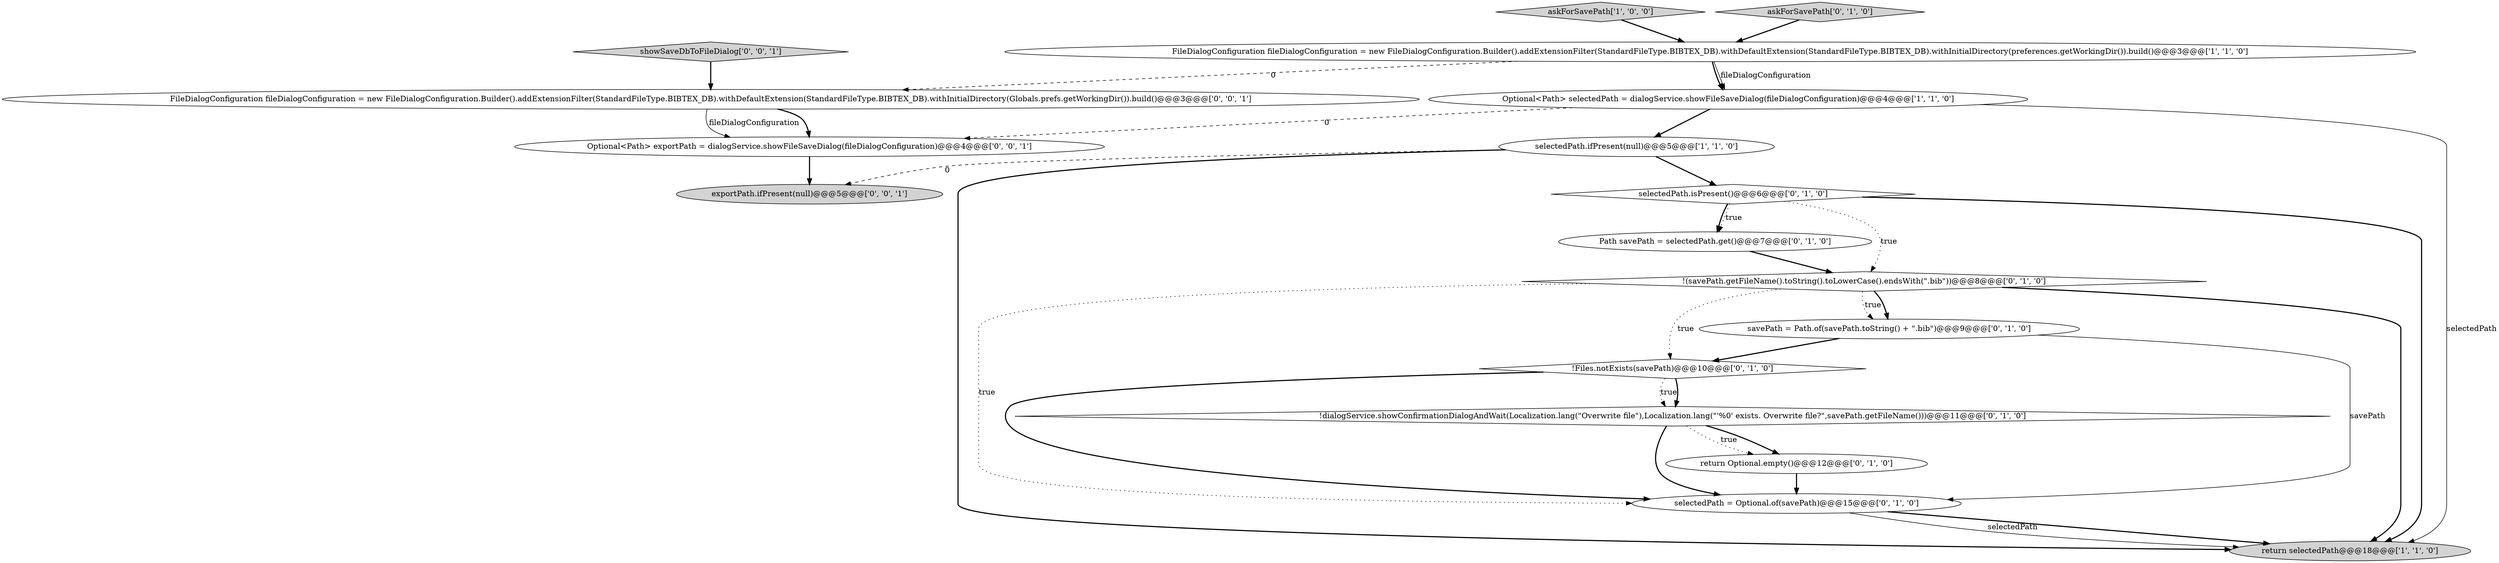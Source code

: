 digraph {
2 [style = filled, label = "return selectedPath@@@18@@@['1', '1', '0']", fillcolor = lightgray, shape = ellipse image = "AAA0AAABBB1BBB"];
8 [style = filled, label = "selectedPath.isPresent()@@@6@@@['0', '1', '0']", fillcolor = white, shape = diamond image = "AAA1AAABBB2BBB"];
6 [style = filled, label = "!dialogService.showConfirmationDialogAndWait(Localization.lang(\"Overwrite file\"),Localization.lang(\"'%0' exists. Overwrite file?\",savePath.getFileName()))@@@11@@@['0', '1', '0']", fillcolor = white, shape = diamond image = "AAA1AAABBB2BBB"];
4 [style = filled, label = "askForSavePath['1', '0', '0']", fillcolor = lightgray, shape = diamond image = "AAA0AAABBB1BBB"];
17 [style = filled, label = "FileDialogConfiguration fileDialogConfiguration = new FileDialogConfiguration.Builder().addExtensionFilter(StandardFileType.BIBTEX_DB).withDefaultExtension(StandardFileType.BIBTEX_DB).withInitialDirectory(Globals.prefs.getWorkingDir()).build()@@@3@@@['0', '0', '1']", fillcolor = white, shape = ellipse image = "AAA0AAABBB3BBB"];
5 [style = filled, label = "!(savePath.getFileName().toString().toLowerCase().endsWith(\".bib\"))@@@8@@@['0', '1', '0']", fillcolor = white, shape = diamond image = "AAA1AAABBB2BBB"];
1 [style = filled, label = "Optional<Path> selectedPath = dialogService.showFileSaveDialog(fileDialogConfiguration)@@@4@@@['1', '1', '0']", fillcolor = white, shape = ellipse image = "AAA0AAABBB1BBB"];
10 [style = filled, label = "askForSavePath['0', '1', '0']", fillcolor = lightgray, shape = diamond image = "AAA0AAABBB2BBB"];
7 [style = filled, label = "return Optional.empty()@@@12@@@['0', '1', '0']", fillcolor = white, shape = ellipse image = "AAA1AAABBB2BBB"];
15 [style = filled, label = "Optional<Path> exportPath = dialogService.showFileSaveDialog(fileDialogConfiguration)@@@4@@@['0', '0', '1']", fillcolor = white, shape = ellipse image = "AAA0AAABBB3BBB"];
11 [style = filled, label = "savePath = Path.of(savePath.toString() + \".bib\")@@@9@@@['0', '1', '0']", fillcolor = white, shape = ellipse image = "AAA1AAABBB2BBB"];
12 [style = filled, label = "!Files.notExists(savePath)@@@10@@@['0', '1', '0']", fillcolor = white, shape = diamond image = "AAA1AAABBB2BBB"];
16 [style = filled, label = "showSaveDbToFileDialog['0', '0', '1']", fillcolor = lightgray, shape = diamond image = "AAA0AAABBB3BBB"];
14 [style = filled, label = "exportPath.ifPresent(null)@@@5@@@['0', '0', '1']", fillcolor = lightgray, shape = ellipse image = "AAA0AAABBB3BBB"];
9 [style = filled, label = "Path savePath = selectedPath.get()@@@7@@@['0', '1', '0']", fillcolor = white, shape = ellipse image = "AAA1AAABBB2BBB"];
13 [style = filled, label = "selectedPath = Optional.of(savePath)@@@15@@@['0', '1', '0']", fillcolor = white, shape = ellipse image = "AAA1AAABBB2BBB"];
0 [style = filled, label = "FileDialogConfiguration fileDialogConfiguration = new FileDialogConfiguration.Builder().addExtensionFilter(StandardFileType.BIBTEX_DB).withDefaultExtension(StandardFileType.BIBTEX_DB).withInitialDirectory(preferences.getWorkingDir()).build()@@@3@@@['1', '1', '0']", fillcolor = white, shape = ellipse image = "AAA0AAABBB1BBB"];
3 [style = filled, label = "selectedPath.ifPresent(null)@@@5@@@['1', '1', '0']", fillcolor = white, shape = ellipse image = "AAA0AAABBB1BBB"];
5->2 [style = bold, label=""];
5->11 [style = dotted, label="true"];
8->9 [style = bold, label=""];
11->12 [style = bold, label=""];
0->1 [style = solid, label="fileDialogConfiguration"];
3->2 [style = bold, label=""];
6->7 [style = dotted, label="true"];
5->13 [style = dotted, label="true"];
6->13 [style = bold, label=""];
3->14 [style = dashed, label="0"];
5->12 [style = dotted, label="true"];
1->2 [style = solid, label="selectedPath"];
0->1 [style = bold, label=""];
11->13 [style = solid, label="savePath"];
12->13 [style = bold, label=""];
7->13 [style = bold, label=""];
1->3 [style = bold, label=""];
8->2 [style = bold, label=""];
5->11 [style = bold, label=""];
17->15 [style = bold, label=""];
15->14 [style = bold, label=""];
3->8 [style = bold, label=""];
0->17 [style = dashed, label="0"];
1->15 [style = dashed, label="0"];
8->5 [style = dotted, label="true"];
17->15 [style = solid, label="fileDialogConfiguration"];
16->17 [style = bold, label=""];
6->7 [style = bold, label=""];
12->6 [style = dotted, label="true"];
13->2 [style = bold, label=""];
9->5 [style = bold, label=""];
13->2 [style = solid, label="selectedPath"];
10->0 [style = bold, label=""];
4->0 [style = bold, label=""];
12->6 [style = bold, label=""];
8->9 [style = dotted, label="true"];
}
